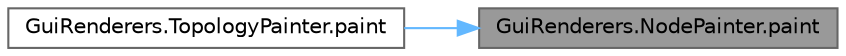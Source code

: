 digraph "GuiRenderers.NodePainter.paint"
{
 // LATEX_PDF_SIZE
  bgcolor="transparent";
  edge [fontname=Helvetica,fontsize=10,labelfontname=Helvetica,labelfontsize=10];
  node [fontname=Helvetica,fontsize=10,shape=box,height=0.2,width=0.4];
  rankdir="RL";
  Node1 [id="Node000001",label="GuiRenderers.NodePainter.paint",height=0.2,width=0.4,color="gray40", fillcolor="grey60", style="filled", fontcolor="black",tooltip=" "];
  Node1 -> Node2 [id="edge1_Node000001_Node000002",dir="back",color="steelblue1",style="solid",tooltip=" "];
  Node2 [id="Node000002",label="GuiRenderers.TopologyPainter.paint",height=0.2,width=0.4,color="grey40", fillcolor="white", style="filled",URL="$class_gui_renderers_1_1_topology_painter.html#a919a8460a55a3ff7bf985e6df1a593e3",tooltip=" "];
}
